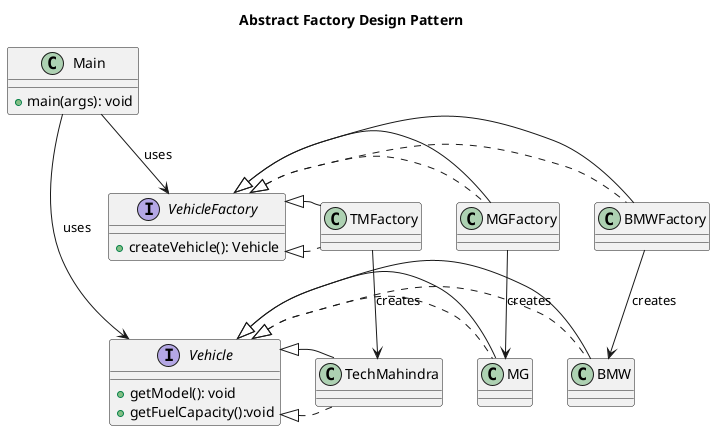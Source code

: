 @startuml

title Abstract Factory Design Pattern

interface Vehicle {
    +getModel(): void
    +getFuelCapacity():void
}

class BMW implements Vehicle
class MG implements Vehicle
class TechMahindra implements Vehicle

BMW -|> Vehicle
MG -|> Vehicle
TechMahindra -|> Vehicle

interface VehicleFactory {
    +createVehicle(): Vehicle
}

class BMWFactory implements VehicleFactory
class MGFactory implements VehicleFactory
class TMFactory implements VehicleFactory

BMWFactory -|> VehicleFactory
MGFactory -|> VehicleFactory
TMFactory -|> VehicleFactory

BMWFactory --> BMW : creates
MGFactory --> MG : creates
TMFactory --> TechMahindra : creates

class Main {
    +main(args): void
}

Main --> VehicleFactory : uses
Main --> Vehicle : uses

@enduml
